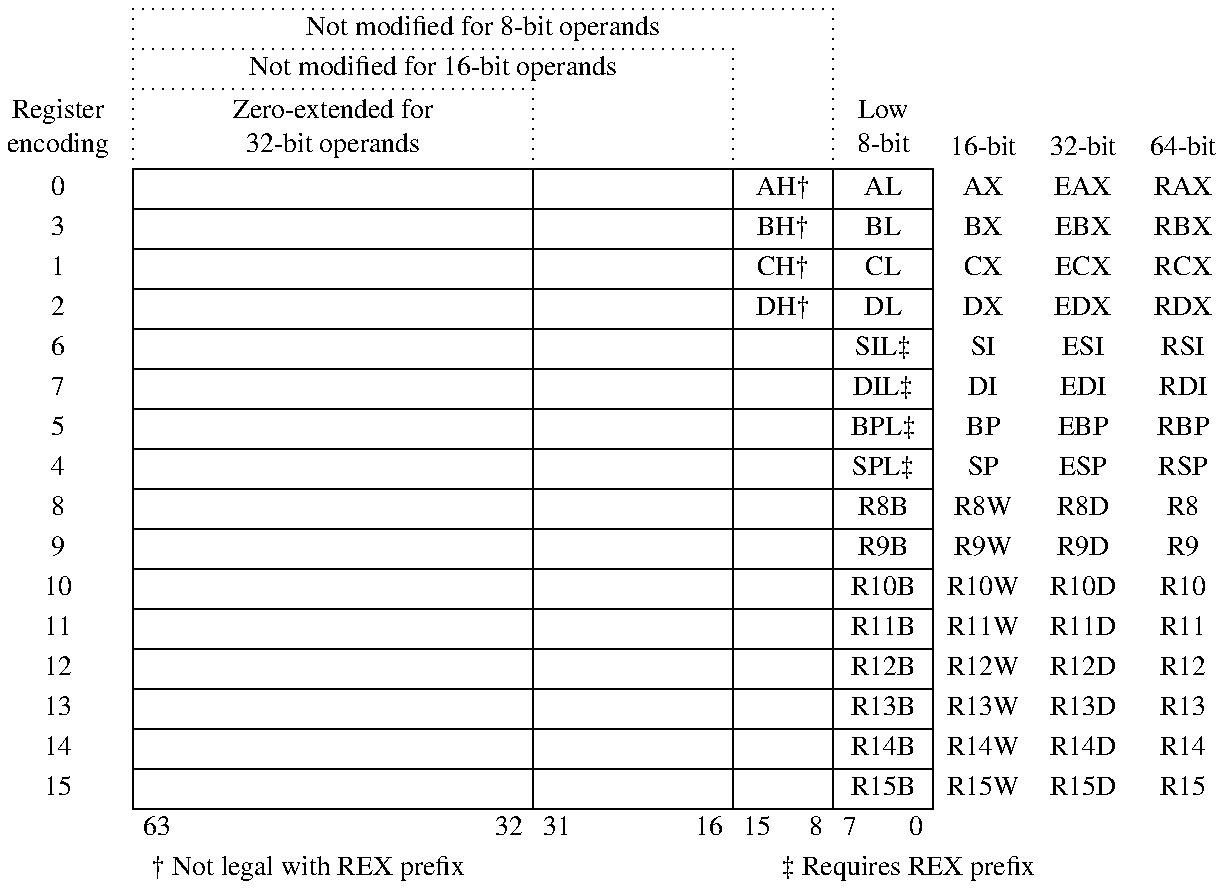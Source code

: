 .PS
# $Id: x86-registers.pic 1869 2007-06-02 03:15:35Z peter $

# Register macro
define register { [
    right;
    box invis wid 0.75 ht 0.2 "$1";
    box wid 2 ht 0.2;
    box wid 1 ht 0.2;
    box wid 0.5 ht 0.2 "$2";
    box wid 0.5 ht 0.2 "$3";
    box invis wid 0.5 ht 0.2 "$4";
    box invis wid 0.5 ht 0.2 "$5";
    box invis wid 0.5 ht 0.2 "$6";
] }

down;

# Draw table headers
[
  box invis wid 0.75 ht 0.4 "Register" "encoding";
  A: box invis wid 2 ht 0.4 "Zero-extended for" "32-bit operands" \
    with .sw at last box .se;
  B: box invis wid 3 ht 0.2 "Not modified for 16-bit operands" \
    with .sw at last box .nw;
  C: box invis wid 3.5 ht 0.2 "Not modified for 8-bit operands" \
    with .sw at last box .nw;

  # Dotted borders around A, B, C boxes
  line dotted from A.sw to A.nw;
  line dotted to A.ne;
  line dotted to A.se;

  line dotted from A.nw to B.nw;
  line dotted to B.ne;
  line dotted to (B.e.x, A.s.y);

  line dotted from B.nw to C.nw;
  line dotted to C.ne;
  line dotted to (C.e.x, A.s.y);

  box invis wid 0.5 ht 0.4 "Low" "8-bit" with .sw at (C.e.x, A.s.y);
  box invis wid 0.5 ht 0.2 "16-bit" with .sw at last box .se;
  box invis wid 0.5 ht 0.2 "32-bit" with .sw at last box .se;
  box invis wid 0.5 ht 0.2 "64-bit" with .sw at last box .se;
]

# Registers
register(0,AH\[dg],AL,AX,EAX,RAX);
register(3,BH\[dg],BL,BX,EBX,RBX);
register(1,CH\[dg],CL,CX,ECX,RCX);
register(2,DH\[dg],DL,DX,EDX,RDX);
register(6,"",SIL\[dd],SI,ESI,RSI);
register(7,"",DIL\[dd],DI,EDI,RDI);
register(5,"",BPL\[dd],BP,EBP,RBP);
register(4,"",SPL\[dd],SP,ESP,RSP);
register(8,"",R8B,R8W,R8D,R8);
register(9,"",R9B,R9W,R9D,R9);
register(10,"",R10B,R10W,R10D,R10);
register(11,"",R11B,R11W,R11D,R11);
register(12,"",R12B,R12W,R12D,R12);
register(13,"",R13B,R13W,R13D,R13);
register(14,"",R14B,R14W,R14D,R14);
register(15,"",R15B,R15W,R15D,R15);

# Table footer
[
  right;
  box invis wid 0.75 ht 0.2;
  A: box invis wid 2 ht 0.2;
  B: box invis wid 1 ht 0.2;
  C: box invis wid 0.5 ht 0.2;
  D: box invis wid 0.5 ht 0.2;
  box invis wid 1.5 ht 0.2;

  "63" ljust at A.w + (0.05, 0);
  "32" rjust at A.e + (-0.05, 0);
  "31" ljust at B.w + (0.05, 0);
  "16" rjust at B.e + (-0.05, 0);
  "15" ljust at C.w + (0.05, 0);
  "8" rjust at C.e + (-0.05, 0);
  "7" ljust at D.w + (0.05, 0);
  "0" rjust at D.e + (-0.05, 0);
]

[
  right;
  box invis wid 3 ht 0.2 "\[dg] Not legal with REX prefix";
  box invis wid 3 ht 0.2 "\[dd] Requires REX prefix";
]

.PE
